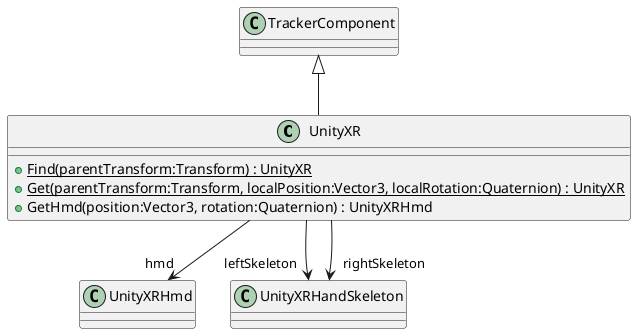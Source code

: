 @startuml
class UnityXR {
    + {static} Find(parentTransform:Transform) : UnityXR
    + {static} Get(parentTransform:Transform, localPosition:Vector3, localRotation:Quaternion) : UnityXR
    + GetHmd(position:Vector3, rotation:Quaternion) : UnityXRHmd
}
TrackerComponent <|-- UnityXR
UnityXR --> "hmd" UnityXRHmd
UnityXR --> "leftSkeleton" UnityXRHandSkeleton
UnityXR --> "rightSkeleton" UnityXRHandSkeleton
@enduml
